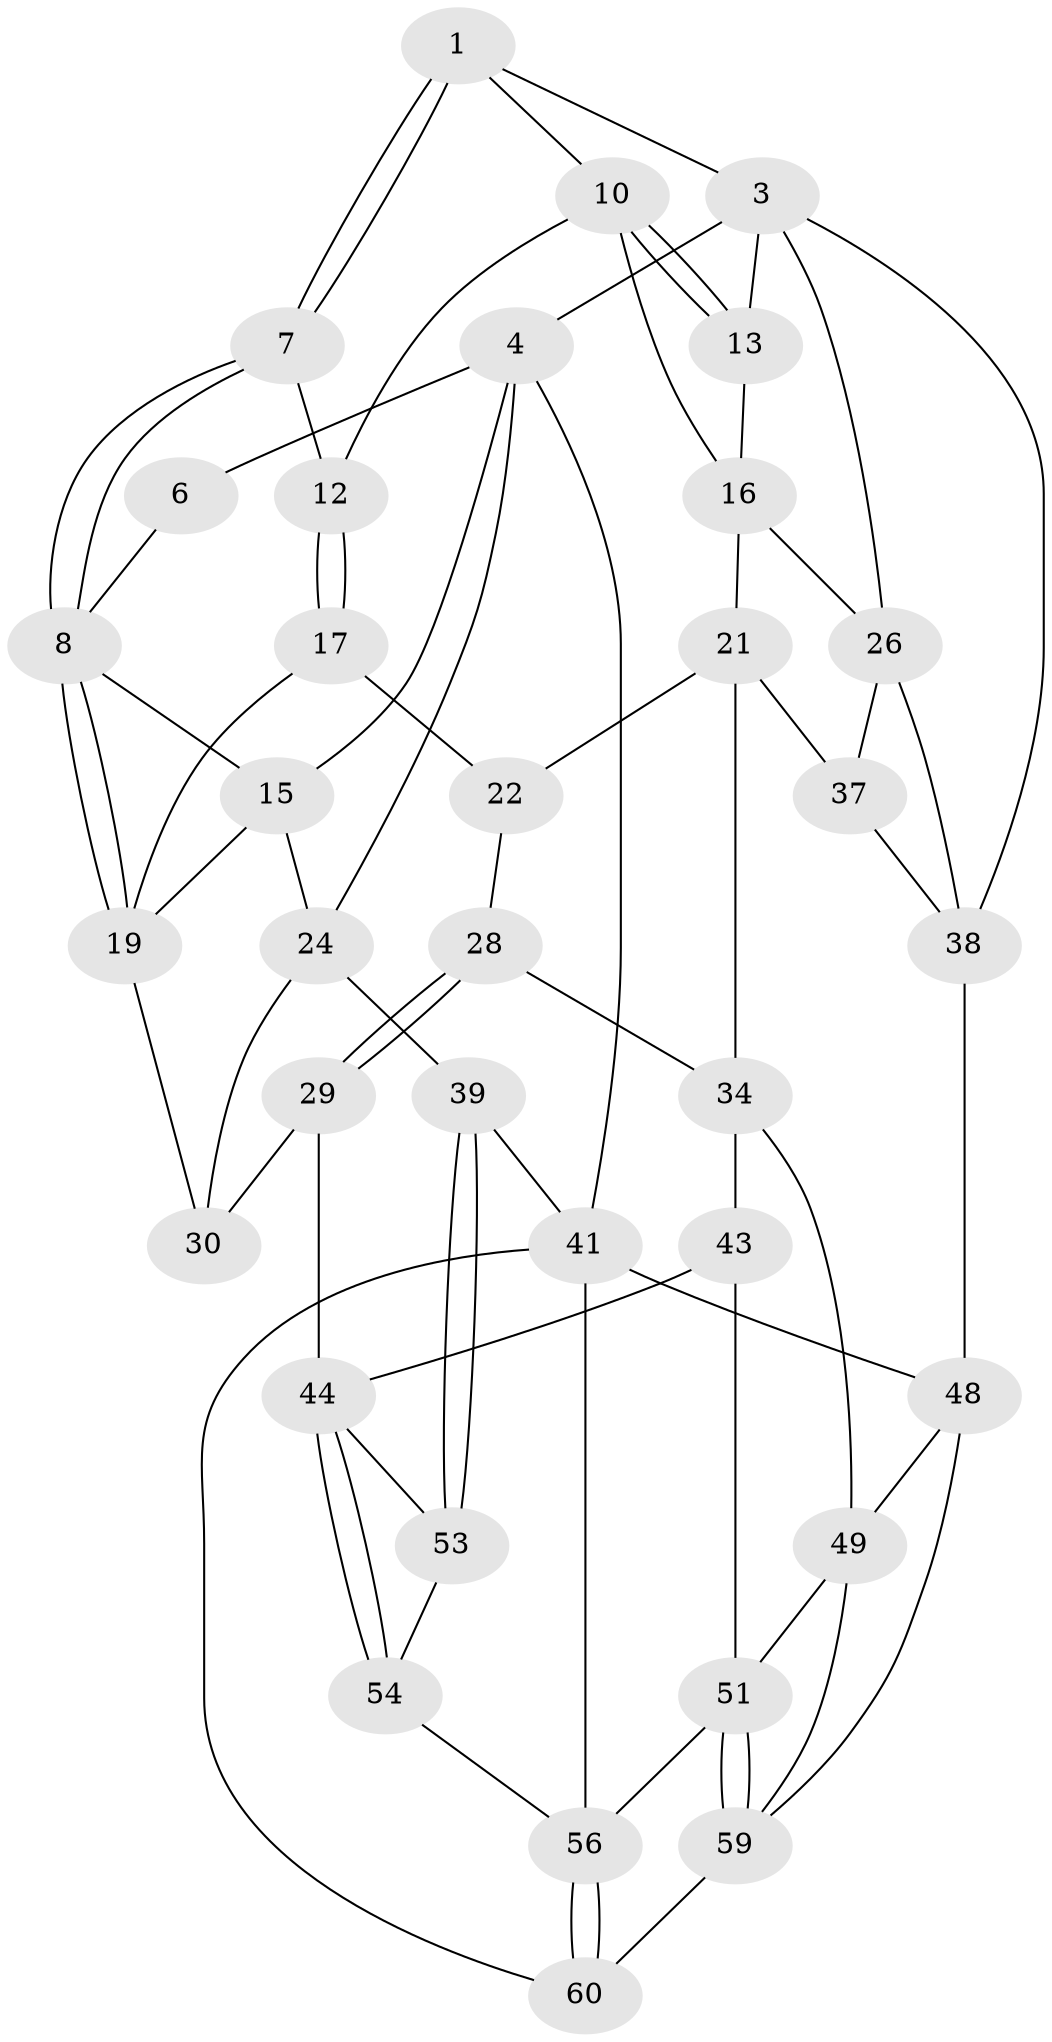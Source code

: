 // Generated by graph-tools (version 1.1) at 2025/52/02/27/25 19:52:43]
// undirected, 35 vertices, 73 edges
graph export_dot {
graph [start="1"]
  node [color=gray90,style=filled];
  1 [pos="+0.43630187095680284+0",super="+2"];
  3 [pos="+1+0",super="+14"];
  4 [pos="+0+0",super="+5"];
  6 [pos="+0.14728484092216468+0"];
  7 [pos="+0.4185926392634713+0.0244016040680026"];
  8 [pos="+0.2369315126000264+0.14732369093333728",super="+9"];
  10 [pos="+0.6180855527182357+0.017604557129696576",super="+11"];
  12 [pos="+0.44329424632786557+0.06344327136387991"];
  13 [pos="+0.6692886691513371+0.11984659615562536"];
  15 [pos="+0.08750678425511614+0.13246944079189282",super="+23"];
  16 [pos="+0.652964238320337+0.15604475048530714",super="+20"];
  17 [pos="+0.454796321430383+0.11552943074141075",super="+18"];
  19 [pos="+0.2572878199087307+0.2337126755988502",super="+25"];
  21 [pos="+0.6122441696151026+0.24841310035613182",super="+33"];
  22 [pos="+0.5084426261865157+0.2281586130275663",super="+27"];
  24 [pos="+0+0.2940968327457939",super="+31"];
  26 [pos="+1+0.2446530720203455",super="+36"];
  28 [pos="+0.35275687839800335+0.44778437962346646"];
  29 [pos="+0.24079706738625134+0.516666663795312",super="+46"];
  30 [pos="+0.1514760834590437+0.32282293428226655",super="+32"];
  34 [pos="+0.652698836693483+0.4940929371662616",super="+35"];
  37 [pos="+0.758245795957558+0.48200216066403473"];
  38 [pos="+1+0.6634566144941966",super="+47"];
  39 [pos="+0+0.6765561959589594",super="+40"];
  41 [pos="+0+1",super="+42"];
  43 [pos="+0.42495902404617947+0.760553902354291"];
  44 [pos="+0.26082450223083276+0.7274718468090402",super="+45"];
  48 [pos="+0.8273236876840053+0.8316444515682819",super="+58"];
  49 [pos="+0.6957083655195919+0.8317089341886892",super="+50"];
  51 [pos="+0.5198324184257317+0.8036003740281852",super="+52"];
  53 [pos="+0.06623082669215559+0.7225849129152667",super="+55"];
  54 [pos="+0.2040292115551392+0.8261278097764424"];
  56 [pos="+0.30349742548872366+0.9943542494286435",super="+57"];
  59 [pos="+0.44755534995649127+1",super="+61"];
  60 [pos="+0.3422862857967594+1"];
  1 -- 7;
  1 -- 7;
  1 -- 10;
  1 -- 3;
  3 -- 4;
  3 -- 38;
  3 -- 26;
  3 -- 13;
  4 -- 24;
  4 -- 6;
  4 -- 15;
  4 -- 41;
  6 -- 8;
  7 -- 8;
  7 -- 8;
  7 -- 12;
  8 -- 19;
  8 -- 19;
  8 -- 15;
  10 -- 13;
  10 -- 13;
  10 -- 16;
  10 -- 12;
  12 -- 17;
  12 -- 17;
  13 -- 16;
  15 -- 24;
  15 -- 19;
  16 -- 26;
  16 -- 21;
  17 -- 22 [weight=2];
  17 -- 19;
  19 -- 30;
  21 -- 22;
  21 -- 34;
  21 -- 37;
  22 -- 28;
  24 -- 30;
  24 -- 39;
  26 -- 37;
  26 -- 38;
  28 -- 29;
  28 -- 29;
  28 -- 34;
  29 -- 30 [weight=2];
  29 -- 44;
  34 -- 49;
  34 -- 43;
  37 -- 38;
  38 -- 48 [weight=2];
  39 -- 53 [weight=2];
  39 -- 53;
  39 -- 41;
  41 -- 56;
  41 -- 48;
  41 -- 60;
  43 -- 44;
  43 -- 51;
  44 -- 54;
  44 -- 54;
  44 -- 53;
  48 -- 49;
  48 -- 59;
  49 -- 51;
  49 -- 59;
  51 -- 59;
  51 -- 59;
  51 -- 56;
  53 -- 54;
  54 -- 56;
  56 -- 60;
  56 -- 60;
  59 -- 60;
}
